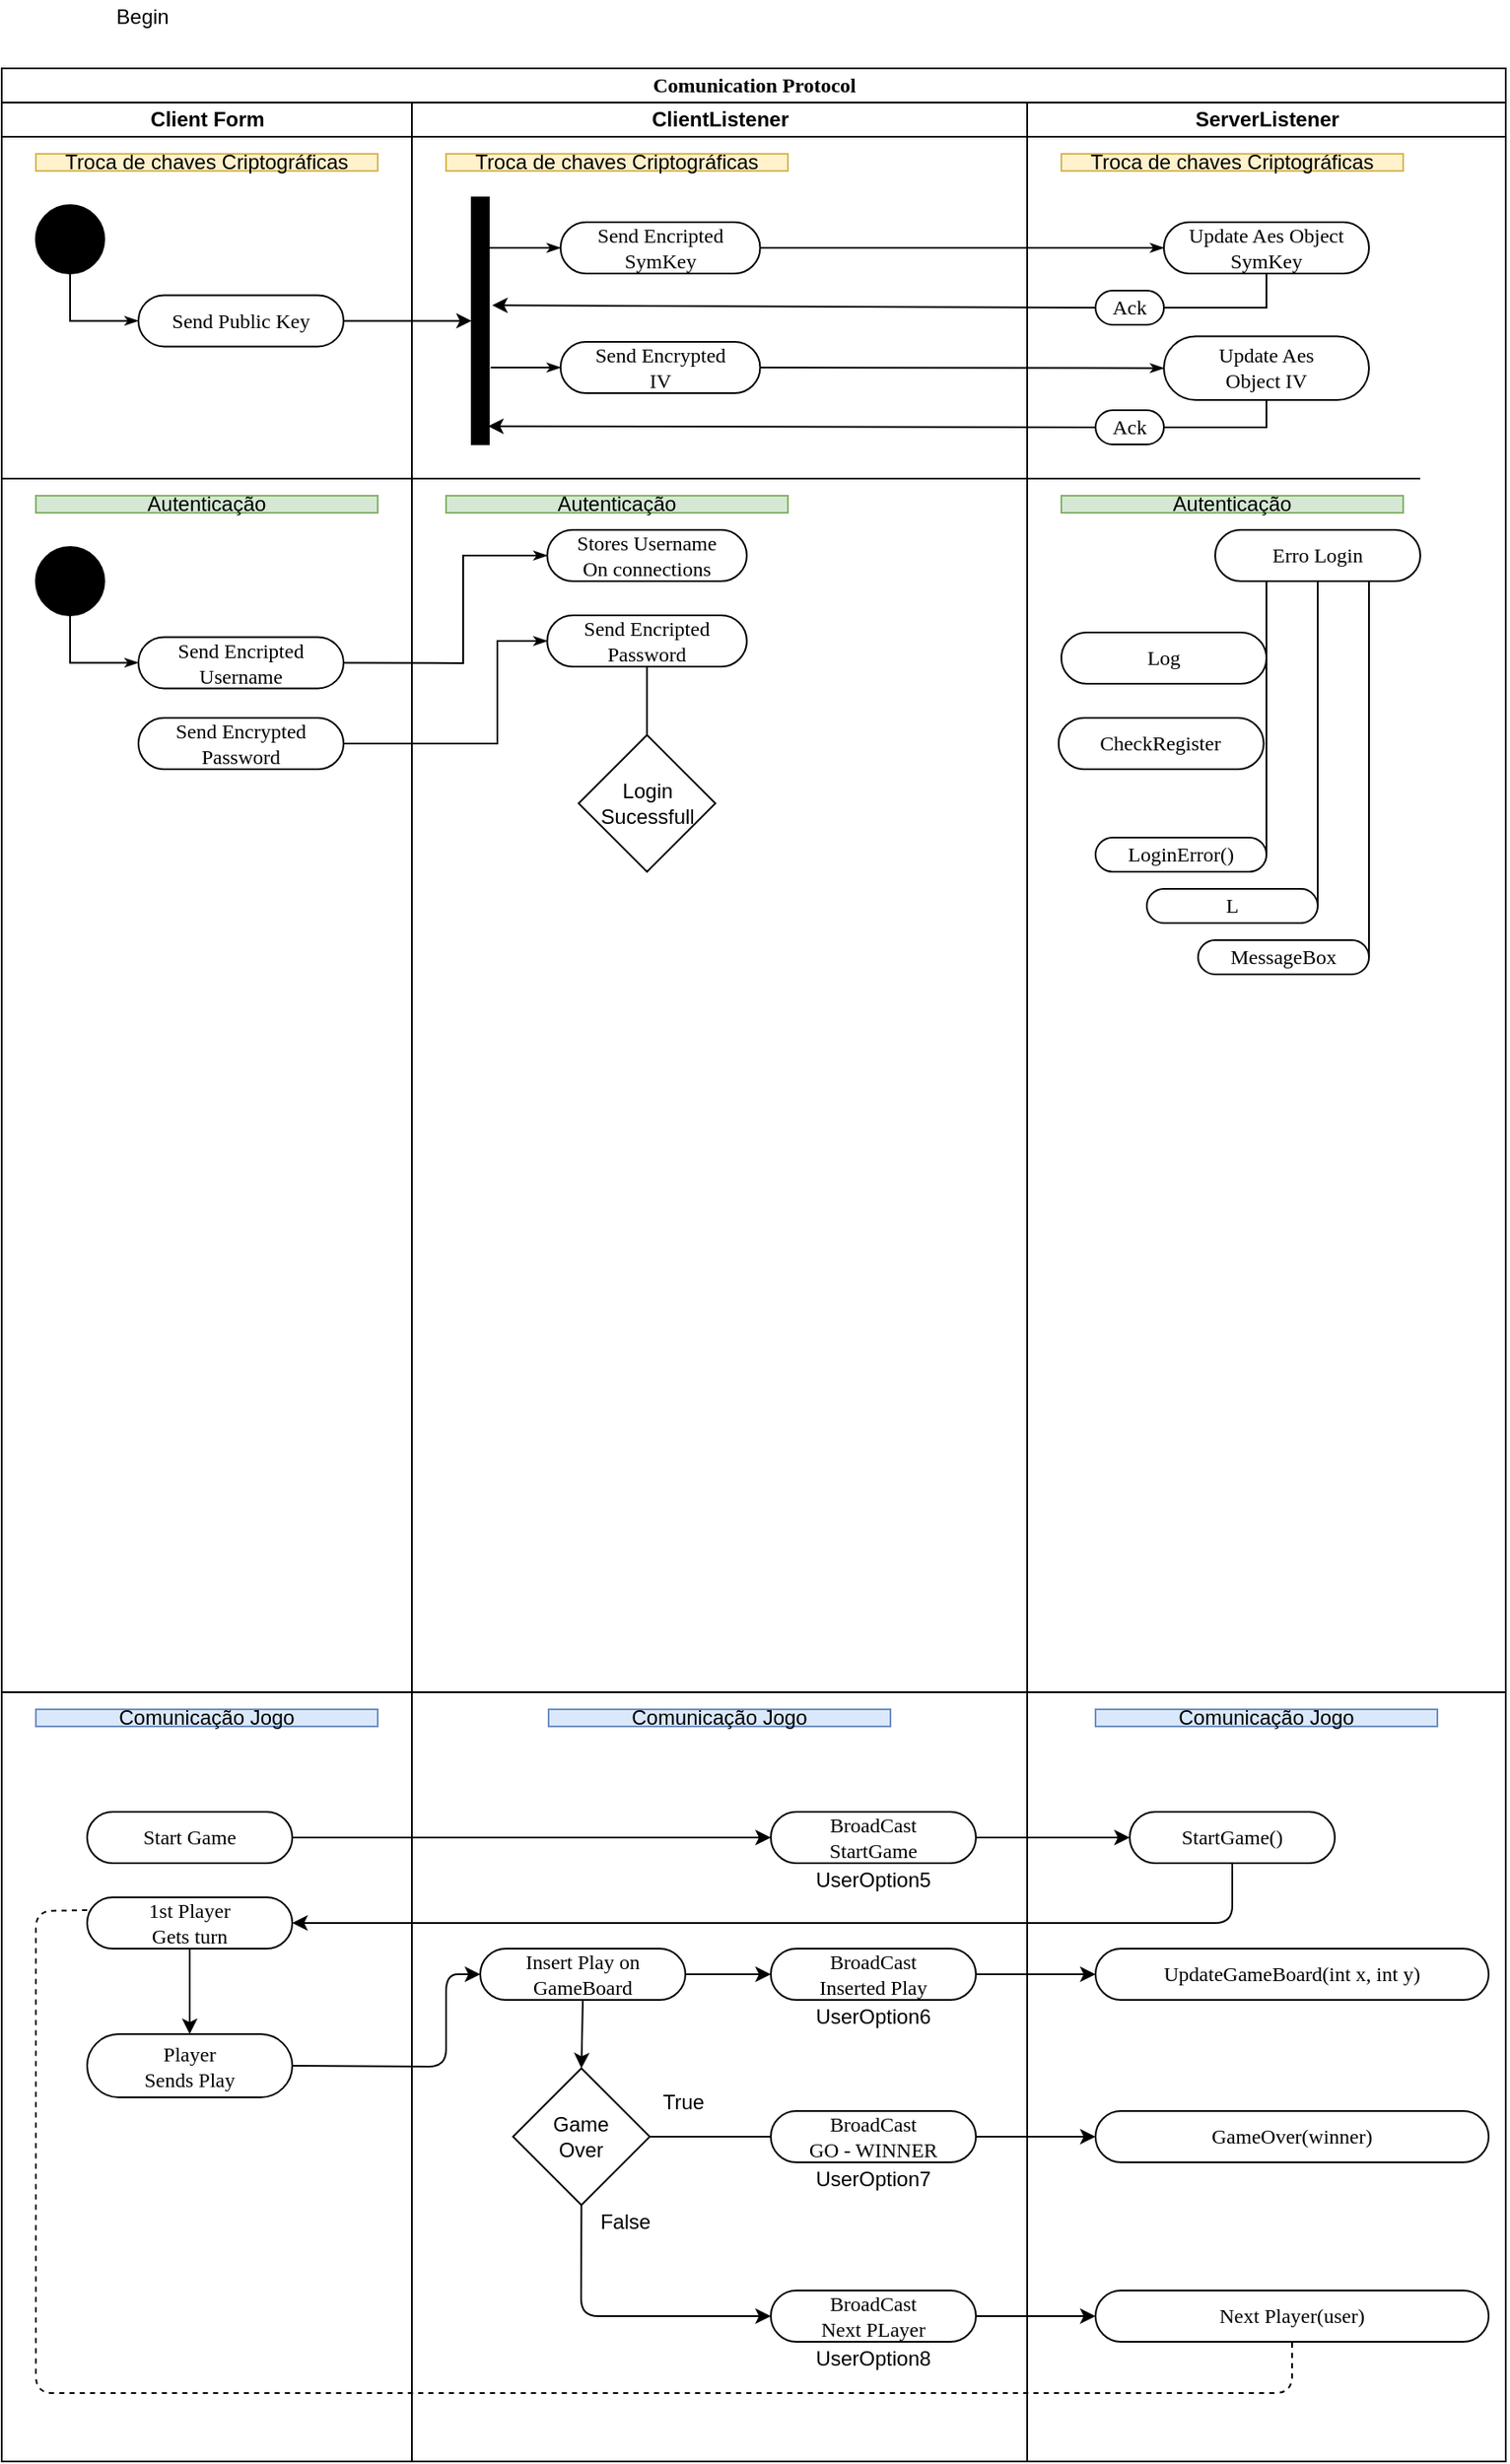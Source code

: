 <mxfile version="12.9.13" type="device"><diagram name="Page-1" id="0783ab3e-0a74-02c8-0abd-f7b4e66b4bec"><mxGraphModel dx="1422" dy="822" grid="1" gridSize="10" guides="1" tooltips="1" connect="1" arrows="1" fold="1" page="1" pageScale="1" pageWidth="850" pageHeight="1100" background="#ffffff" math="0" shadow="0"><root><mxCell id="0"/><mxCell id="1" parent="0"/><mxCell id="bSccAnwzdmxCs68LairB-45" value="Begin" style="text;html=1;strokeColor=none;fillColor=none;align=center;verticalAlign=middle;whiteSpace=wrap;rounded=0;" vertex="1" parent="1"><mxGeometry x="105" width="35" height="20" as="geometry"/></mxCell><mxCell id="1c1d494c118603dd-1" value="Comunication Protocol" style="swimlane;html=1;childLayout=stackLayout;startSize=20;rounded=0;shadow=0;comic=0;labelBackgroundColor=none;strokeWidth=1;fontFamily=Verdana;fontSize=12;align=center;" parent="1" vertex="1"><mxGeometry x="40" y="40" width="880" height="1400" as="geometry"/></mxCell><mxCell id="bSccAnwzdmxCs68LairB-3" value="" style="endArrow=classic;html=1;exitX=1;exitY=0.5;exitDx=0;exitDy=0;entryX=0.5;entryY=0;entryDx=0;entryDy=0;" edge="1" parent="1c1d494c118603dd-1" source="60571a20871a0731-8" target="bSccAnwzdmxCs68LairB-38"><mxGeometry width="50" height="50" relative="1" as="geometry"><mxPoint x="360" y="480" as="sourcePoint"/><mxPoint x="280" y="175" as="targetPoint"/></mxGeometry></mxCell><mxCell id="bSccAnwzdmxCs68LairB-34" style="rounded=0;html=1;labelBackgroundColor=none;startArrow=none;startFill=0;startSize=5;endArrow=classicThin;endFill=1;endSize=5;jettySize=auto;orthogonalLoop=1;strokeWidth=1;fontFamily=Verdana;fontSize=12;exitX=1;exitY=0.5;exitDx=0;exitDy=0;" edge="1" parent="1c1d494c118603dd-1" source="bSccAnwzdmxCs68LairB-2" target="bSccAnwzdmxCs68LairB-11"><mxGeometry relative="1" as="geometry"><mxPoint x="333.75" y="308" as="sourcePoint"/><mxPoint x="311.25" y="338" as="targetPoint"/></mxGeometry></mxCell><mxCell id="bSccAnwzdmxCs68LairB-36" style="edgeStyle=none;rounded=0;html=1;labelBackgroundColor=none;startArrow=none;startFill=0;startSize=5;endArrow=classicThin;endFill=1;endSize=5;jettySize=auto;orthogonalLoop=1;strokeWidth=1;fontFamily=Verdana;fontSize=12;exitX=1;exitY=0.5;exitDx=0;exitDy=0;entryX=0;entryY=0.5;entryDx=0;entryDy=0;" edge="1" parent="1c1d494c118603dd-1" source="bSccAnwzdmxCs68LairB-35" target="bSccAnwzdmxCs68LairB-37"><mxGeometry relative="1" as="geometry"><mxPoint x="456.125" y="260" as="sourcePoint"/><mxPoint x="499.995" y="292" as="targetPoint"/></mxGeometry></mxCell><mxCell id="bSccAnwzdmxCs68LairB-50" value="" style="endArrow=classic;html=1;entryX=0.563;entryY=1.2;entryDx=0;entryDy=0;exitX=0;exitY=0.5;exitDx=0;exitDy=0;entryPerimeter=0;" edge="1" parent="1c1d494c118603dd-1" source="bSccAnwzdmxCs68LairB-48" target="bSccAnwzdmxCs68LairB-38"><mxGeometry width="50" height="50" relative="1" as="geometry"><mxPoint x="450" y="220" as="sourcePoint"/><mxPoint x="500" y="170" as="targetPoint"/></mxGeometry></mxCell><mxCell id="bSccAnwzdmxCs68LairB-53" value="" style="endArrow=classic;html=1;exitX=0;exitY=0.5;exitDx=0;exitDy=0;entryX=0.073;entryY=0.96;entryDx=0;entryDy=0;entryPerimeter=0;" edge="1" parent="1c1d494c118603dd-1" source="bSccAnwzdmxCs68LairB-49" target="bSccAnwzdmxCs68LairB-38"><mxGeometry width="50" height="50" relative="1" as="geometry"><mxPoint x="530" y="150" as="sourcePoint"/><mxPoint x="310" y="210" as="targetPoint"/></mxGeometry></mxCell><mxCell id="bSccAnwzdmxCs68LairB-158" value="" style="endArrow=classic;html=1;entryX=0;entryY=0.5;entryDx=0;entryDy=0;exitX=1;exitY=0.5;exitDx=0;exitDy=0;" edge="1" parent="1c1d494c118603dd-1" source="bSccAnwzdmxCs68LairB-177" target="bSccAnwzdmxCs68LairB-164"><mxGeometry width="50" height="50" relative="1" as="geometry"><mxPoint x="410" y="1245" as="sourcePoint"/><mxPoint x="443.75" y="1340" as="targetPoint"/></mxGeometry></mxCell><mxCell id="bSccAnwzdmxCs68LairB-155" value="" style="endArrow=classic;html=1;entryX=0;entryY=0.5;entryDx=0;entryDy=0;exitX=1;exitY=0.5;exitDx=0;exitDy=0;" edge="1" parent="1c1d494c118603dd-1" source="bSccAnwzdmxCs68LairB-153" target="bSccAnwzdmxCs68LairB-154"><mxGeometry width="50" height="50" relative="1" as="geometry"><mxPoint x="190" y="1170" as="sourcePoint"/><mxPoint x="240" y="1120" as="targetPoint"/></mxGeometry></mxCell><mxCell id="bSccAnwzdmxCs68LairB-156" value="" style="endArrow=classic;html=1;exitX=1;exitY=0.5;exitDx=0;exitDy=0;entryX=0;entryY=0.5;entryDx=0;entryDy=0;" edge="1" parent="1c1d494c118603dd-1" source="bSccAnwzdmxCs68LairB-154" target="bSccAnwzdmxCs68LairB-159"><mxGeometry width="50" height="50" relative="1" as="geometry"><mxPoint x="460" y="1100" as="sourcePoint"/><mxPoint x="520" y="1035" as="targetPoint"/></mxGeometry></mxCell><mxCell id="bSccAnwzdmxCs68LairB-171" value="" style="endArrow=classic;html=1;exitX=0.5;exitY=1;exitDx=0;exitDy=0;entryX=1;entryY=0.5;entryDx=0;entryDy=0;" edge="1" parent="1c1d494c118603dd-1" source="bSccAnwzdmxCs68LairB-159" target="bSccAnwzdmxCs68LairB-161"><mxGeometry width="50" height="50" relative="1" as="geometry"><mxPoint x="450" y="1150" as="sourcePoint"/><mxPoint x="170" y="1070" as="targetPoint"/><Array as="points"><mxPoint x="720" y="1085"/><mxPoint x="600" y="1085"/></Array></mxGeometry></mxCell><mxCell id="bSccAnwzdmxCs68LairB-174" value="" style="endArrow=classic;html=1;exitX=1;exitY=0.5;exitDx=0;exitDy=0;entryX=0;entryY=0.5;entryDx=0;entryDy=0;" edge="1" parent="1c1d494c118603dd-1" source="bSccAnwzdmxCs68LairB-179" target="bSccAnwzdmxCs68LairB-180"><mxGeometry width="50" height="50" relative="1" as="geometry"><mxPoint x="710" y="1510" as="sourcePoint"/><mxPoint x="780" y="1440" as="targetPoint"/></mxGeometry></mxCell><mxCell id="bSccAnwzdmxCs68LairB-183" value="" style="endArrow=classic;html=1;exitX=1;exitY=0.5;exitDx=0;exitDy=0;entryX=0;entryY=0.5;entryDx=0;entryDy=0;" edge="1" parent="1c1d494c118603dd-1" source="bSccAnwzdmxCs68LairB-173" target="bSccAnwzdmxCs68LairB-162"><mxGeometry width="50" height="50" relative="1" as="geometry"><mxPoint x="450" y="1050" as="sourcePoint"/><mxPoint x="500" y="1000" as="targetPoint"/><Array as="points"><mxPoint x="260" y="1169"/><mxPoint x="260" y="1115"/></Array></mxGeometry></mxCell><mxCell id="bSccAnwzdmxCs68LairB-186" value="" style="endArrow=classic;html=1;exitX=1;exitY=0.5;exitDx=0;exitDy=0;entryX=0;entryY=0.5;entryDx=0;entryDy=0;" edge="1" parent="1c1d494c118603dd-1" source="bSccAnwzdmxCs68LairB-185" target="bSccAnwzdmxCs68LairB-187"><mxGeometry width="50" height="50" relative="1" as="geometry"><mxPoint x="450" y="1050" as="sourcePoint"/><mxPoint x="680" y="1115" as="targetPoint"/></mxGeometry></mxCell><mxCell id="bSccAnwzdmxCs68LairB-198" value="" style="endArrow=none;dashed=1;html=1;entryX=0.5;entryY=1;entryDx=0;entryDy=0;exitX=0;exitY=0.25;exitDx=0;exitDy=0;" edge="1" parent="1c1d494c118603dd-1" source="bSccAnwzdmxCs68LairB-161" target="bSccAnwzdmxCs68LairB-180"><mxGeometry width="50" height="50" relative="1" as="geometry"><mxPoint x="110" y="1210" as="sourcePoint"/><mxPoint x="500" y="1160" as="targetPoint"/><Array as="points"><mxPoint x="20" y="1078"/><mxPoint x="20" y="1360"/><mxPoint x="755" y="1360"/></Array></mxGeometry></mxCell><mxCell id="1c1d494c118603dd-2" value="Client Form" style="swimlane;html=1;startSize=20;" parent="1c1d494c118603dd-1" vertex="1"><mxGeometry y="20" width="240" height="1380" as="geometry"/></mxCell><mxCell id="bSccAnwzdmxCs68LairB-54" value="" style="endArrow=none;html=1;" edge="1" parent="1c1d494c118603dd-2"><mxGeometry width="50" height="50" relative="1" as="geometry"><mxPoint y="220" as="sourcePoint"/><mxPoint x="830" y="220" as="targetPoint"/></mxGeometry></mxCell><mxCell id="1c1d494c118603dd-27" style="edgeStyle=orthogonalEdgeStyle;rounded=0;html=1;labelBackgroundColor=none;startArrow=none;startFill=0;startSize=5;endArrow=classicThin;endFill=1;endSize=5;jettySize=auto;orthogonalLoop=1;strokeWidth=1;fontFamily=Verdana;fontSize=12;entryX=0;entryY=0.5;entryDx=0;entryDy=0;exitX=0.5;exitY=1;exitDx=0;exitDy=0;" parent="1c1d494c118603dd-2" source="60571a20871a0731-4" target="60571a20871a0731-8" edge="1"><mxGeometry relative="1" as="geometry"/></mxCell><mxCell id="60571a20871a0731-4" value="" style="ellipse;whiteSpace=wrap;html=1;rounded=0;shadow=0;comic=0;labelBackgroundColor=none;strokeWidth=1;fillColor=#000000;fontFamily=Verdana;fontSize=12;align=center;" parent="1c1d494c118603dd-2" vertex="1"><mxGeometry x="20" y="60" width="40" height="40" as="geometry"/></mxCell><mxCell id="bSccAnwzdmxCs68LairB-82" style="edgeStyle=orthogonalEdgeStyle;rounded=0;html=1;labelBackgroundColor=none;startArrow=none;startFill=0;startSize=5;endArrow=classicThin;endFill=1;endSize=5;jettySize=auto;orthogonalLoop=1;strokeWidth=1;fontFamily=Verdana;fontSize=12;entryX=0;entryY=0.5;entryDx=0;entryDy=0;exitX=0.5;exitY=1;exitDx=0;exitDy=0;" edge="1" parent="1c1d494c118603dd-2" source="bSccAnwzdmxCs68LairB-83" target="bSccAnwzdmxCs68LairB-84"><mxGeometry relative="1" as="geometry"/></mxCell><mxCell id="bSccAnwzdmxCs68LairB-83" value="" style="ellipse;whiteSpace=wrap;html=1;rounded=0;shadow=0;comic=0;labelBackgroundColor=none;strokeWidth=1;fillColor=#000000;fontFamily=Verdana;fontSize=12;align=center;" vertex="1" parent="1c1d494c118603dd-2"><mxGeometry x="20" y="260" width="40" height="40" as="geometry"/></mxCell><mxCell id="bSccAnwzdmxCs68LairB-153" value="Start Game" style="rounded=1;whiteSpace=wrap;html=1;shadow=0;comic=0;labelBackgroundColor=none;strokeWidth=1;fontFamily=Verdana;fontSize=12;align=center;arcSize=50;" vertex="1" parent="1c1d494c118603dd-2"><mxGeometry x="50" y="1000" width="120" height="30" as="geometry"/></mxCell><mxCell id="bSccAnwzdmxCs68LairB-161" value="1st Player&lt;br&gt;Gets turn" style="rounded=1;whiteSpace=wrap;html=1;shadow=0;comic=0;labelBackgroundColor=none;strokeWidth=1;fontFamily=Verdana;fontSize=12;align=center;arcSize=50;" vertex="1" parent="1c1d494c118603dd-2"><mxGeometry x="50" y="1050" width="120" height="30" as="geometry"/></mxCell><mxCell id="bSccAnwzdmxCs68LairB-173" value="Player&lt;br&gt;Sends Play" style="rounded=1;whiteSpace=wrap;html=1;shadow=0;comic=0;labelBackgroundColor=none;strokeWidth=1;fontFamily=Verdana;fontSize=12;align=center;arcSize=50;" vertex="1" parent="1c1d494c118603dd-2"><mxGeometry x="50" y="1130" width="120" height="37" as="geometry"/></mxCell><mxCell id="bSccAnwzdmxCs68LairB-172" value="" style="endArrow=classic;html=1;exitX=0.5;exitY=1;exitDx=0;exitDy=0;entryX=0.5;entryY=0;entryDx=0;entryDy=0;" edge="1" parent="1c1d494c118603dd-2" source="bSccAnwzdmxCs68LairB-161" target="bSccAnwzdmxCs68LairB-173"><mxGeometry width="50" height="50" relative="1" as="geometry"><mxPoint x="450" y="1130" as="sourcePoint"/><mxPoint x="500" y="1080" as="targetPoint"/></mxGeometry></mxCell><mxCell id="bSccAnwzdmxCs68LairB-190" value="Comunicação Jogo" style="text;html=1;strokeColor=#6c8ebf;fillColor=#dae8fc;align=center;verticalAlign=middle;whiteSpace=wrap;rounded=0;" vertex="1" parent="1c1d494c118603dd-2"><mxGeometry x="20" y="940" width="200" height="10" as="geometry"/></mxCell><mxCell id="bSccAnwzdmxCs68LairB-84" value="Send Encripted&lt;br&gt;Username" style="rounded=1;whiteSpace=wrap;html=1;shadow=0;comic=0;labelBackgroundColor=none;strokeWidth=1;fontFamily=Verdana;fontSize=12;align=center;arcSize=50;" vertex="1" parent="1c1d494c118603dd-2"><mxGeometry x="80" y="312.69" width="120" height="30" as="geometry"/></mxCell><mxCell id="bSccAnwzdmxCs68LairB-56" value="Troca de chaves Criptográficas" style="text;html=1;strokeColor=#d6b656;fillColor=#fff2cc;align=center;verticalAlign=middle;whiteSpace=wrap;rounded=0;" vertex="1" parent="1c1d494c118603dd-2"><mxGeometry x="20" y="30" width="200" height="10" as="geometry"/></mxCell><mxCell id="60571a20871a0731-8" value="Send Public Key" style="rounded=1;whiteSpace=wrap;html=1;shadow=0;comic=0;labelBackgroundColor=none;strokeWidth=1;fontFamily=Verdana;fontSize=12;align=center;arcSize=50;" parent="1c1d494c118603dd-2" vertex="1"><mxGeometry x="80" y="112.69" width="120" height="30" as="geometry"/></mxCell><mxCell id="bSccAnwzdmxCs68LairB-59" value="Autenticação" style="text;html=1;strokeColor=#82b366;fillColor=#d5e8d4;align=center;verticalAlign=middle;whiteSpace=wrap;rounded=0;" vertex="1" parent="1c1d494c118603dd-2"><mxGeometry x="20" y="230" width="200" height="10" as="geometry"/></mxCell><mxCell id="bSccAnwzdmxCs68LairB-96" value="Send Encrypted&lt;br&gt;Password" style="rounded=1;whiteSpace=wrap;html=1;shadow=0;comic=0;labelBackgroundColor=none;strokeWidth=1;fontFamily=Verdana;fontSize=12;align=center;arcSize=50;" vertex="1" parent="1c1d494c118603dd-2"><mxGeometry x="80" y="360" width="120" height="30" as="geometry"/></mxCell><mxCell id="bSccAnwzdmxCs68LairB-86" style="edgeStyle=none;rounded=0;html=1;labelBackgroundColor=none;startArrow=none;startFill=0;startSize=5;endArrow=classicThin;endFill=1;endSize=5;jettySize=auto;orthogonalLoop=1;strokeWidth=1;fontFamily=Verdana;fontSize=12;entryX=0;entryY=0.5;entryDx=0;entryDy=0;exitX=1;exitY=0.5;exitDx=0;exitDy=0;" edge="1" parent="1c1d494c118603dd-1" target="bSccAnwzdmxCs68LairB-87" source="bSccAnwzdmxCs68LairB-84"><mxGeometry relative="1" as="geometry"><mxPoint x="277.19" y="305.0" as="sourcePoint"/><mxPoint x="2.19" y="411.112" as="targetPoint"/><Array as="points"><mxPoint x="270" y="348"/><mxPoint x="270" y="285"/></Array></mxGeometry></mxCell><mxCell id="bSccAnwzdmxCs68LairB-88" style="edgeStyle=none;rounded=0;html=1;labelBackgroundColor=none;startArrow=none;startFill=0;startSize=5;endArrow=classicThin;endFill=1;endSize=5;jettySize=auto;orthogonalLoop=1;strokeWidth=1;fontFamily=Verdana;fontSize=12;entryX=0;entryY=0.5;entryDx=0;entryDy=0;exitX=1;exitY=0.5;exitDx=0;exitDy=0;" edge="1" parent="1c1d494c118603dd-1" target="bSccAnwzdmxCs68LairB-89" source="bSccAnwzdmxCs68LairB-96"><mxGeometry relative="1" as="geometry"><mxPoint x="270" y="440" as="sourcePoint"/><mxPoint x="45.44" y="295" as="targetPoint"/><Array as="points"><mxPoint x="290" y="395"/><mxPoint x="290" y="335"/></Array></mxGeometry></mxCell><mxCell id="1c1d494c118603dd-4" value="ClientListener" style="swimlane;html=1;startSize=20;" parent="1c1d494c118603dd-1" vertex="1"><mxGeometry x="240" y="20" width="360" height="1380" as="geometry"/></mxCell><mxCell id="bSccAnwzdmxCs68LairB-38" value="" style="whiteSpace=wrap;html=1;rounded=0;shadow=0;comic=0;labelBackgroundColor=none;strokeWidth=1;fillColor=#000000;fontFamily=Verdana;fontSize=12;align=center;rotation=-90;" vertex="1" parent="1c1d494c118603dd-4"><mxGeometry x="-32.19" y="122.69" width="144.38" height="10" as="geometry"/></mxCell><mxCell id="bSccAnwzdmxCs68LairB-43" style="edgeStyle=none;rounded=0;html=1;labelBackgroundColor=none;startArrow=none;startFill=0;startSize=5;endArrow=classicThin;endFill=1;endSize=5;jettySize=auto;orthogonalLoop=1;strokeWidth=1;fontFamily=Verdana;fontSize=12;entryX=0;entryY=0.5;entryDx=0;entryDy=0;" edge="1" parent="1c1d494c118603dd-4" target="bSccAnwzdmxCs68LairB-2"><mxGeometry relative="1" as="geometry"><mxPoint x="45" y="85" as="sourcePoint"/><mxPoint x="50" y="251.112" as="targetPoint"/></mxGeometry></mxCell><mxCell id="bSccAnwzdmxCs68LairB-57" value="Troca de chaves Criptográficas" style="text;html=1;strokeColor=#d6b656;fillColor=#fff2cc;align=center;verticalAlign=middle;whiteSpace=wrap;rounded=0;" vertex="1" parent="1c1d494c118603dd-4"><mxGeometry x="20" y="30" width="200" height="10" as="geometry"/></mxCell><mxCell id="bSccAnwzdmxCs68LairB-196" value="Login&lt;br&gt;Sucessfull" style="rhombus;whiteSpace=wrap;html=1;" vertex="1" parent="1c1d494c118603dd-4"><mxGeometry x="97.57" y="370" width="80" height="80" as="geometry"/></mxCell><mxCell id="bSccAnwzdmxCs68LairB-2" value="Send Encripted SymKey" style="rounded=1;whiteSpace=wrap;html=1;shadow=0;comic=0;labelBackgroundColor=none;strokeWidth=1;fontFamily=Verdana;fontSize=12;align=center;arcSize=50;" vertex="1" parent="1c1d494c118603dd-4"><mxGeometry x="87" y="70" width="116.75" height="30" as="geometry"/></mxCell><mxCell id="bSccAnwzdmxCs68LairB-44" style="edgeStyle=none;rounded=0;html=1;labelBackgroundColor=none;startArrow=none;startFill=0;startSize=5;endArrow=classicThin;endFill=1;endSize=5;jettySize=auto;orthogonalLoop=1;strokeWidth=1;fontFamily=Verdana;fontSize=12;entryX=0;entryY=0.5;entryDx=0;entryDy=0;" edge="1" parent="1c1d494c118603dd-4" target="bSccAnwzdmxCs68LairB-35"><mxGeometry relative="1" as="geometry"><mxPoint x="46" y="155" as="sourcePoint"/><mxPoint x="93.25" y="135" as="targetPoint"/></mxGeometry></mxCell><mxCell id="bSccAnwzdmxCs68LairB-35" value="Send Encrypted&lt;br&gt;IV" style="rounded=1;whiteSpace=wrap;html=1;shadow=0;comic=0;labelBackgroundColor=none;strokeWidth=1;fontFamily=Verdana;fontSize=12;align=center;arcSize=50;" vertex="1" parent="1c1d494c118603dd-4"><mxGeometry x="87" y="140" width="116.75" height="30" as="geometry"/></mxCell><mxCell id="bSccAnwzdmxCs68LairB-60" value="Autenticação" style="text;html=1;strokeColor=#82b366;fillColor=#d5e8d4;align=center;verticalAlign=middle;whiteSpace=wrap;rounded=0;" vertex="1" parent="1c1d494c118603dd-4"><mxGeometry x="20" y="230" width="200" height="10" as="geometry"/></mxCell><mxCell id="bSccAnwzdmxCs68LairB-87" value="Stores Username&lt;br&gt;On connections" style="rounded=1;whiteSpace=wrap;html=1;shadow=0;comic=0;labelBackgroundColor=none;strokeWidth=1;fontFamily=Verdana;fontSize=12;align=center;arcSize=50;" vertex="1" parent="1c1d494c118603dd-4"><mxGeometry x="79.19" y="250" width="116.75" height="30" as="geometry"/></mxCell><mxCell id="bSccAnwzdmxCs68LairB-89" value="Send Encripted&lt;br&gt;Password" style="rounded=1;whiteSpace=wrap;html=1;shadow=0;comic=0;labelBackgroundColor=none;strokeWidth=1;fontFamily=Verdana;fontSize=12;align=center;arcSize=50;" vertex="1" parent="1c1d494c118603dd-4"><mxGeometry x="79.19" y="300" width="116.75" height="30" as="geometry"/></mxCell><mxCell id="bSccAnwzdmxCs68LairB-197" value="" style="endArrow=none;html=1;entryX=0.5;entryY=1;entryDx=0;entryDy=0;exitX=0.5;exitY=0;exitDx=0;exitDy=0;" edge="1" parent="1c1d494c118603dd-4" source="bSccAnwzdmxCs68LairB-196" target="bSccAnwzdmxCs68LairB-89"><mxGeometry width="50" height="50" relative="1" as="geometry"><mxPoint x="210" y="470" as="sourcePoint"/><mxPoint x="260" y="420" as="targetPoint"/></mxGeometry></mxCell><mxCell id="bSccAnwzdmxCs68LairB-62" value="" style="endArrow=none;html=1;" edge="1" parent="1c1d494c118603dd-4"><mxGeometry width="50" height="50" relative="1" as="geometry"><mxPoint x="-240.0" y="930.0" as="sourcePoint"/><mxPoint x="640" y="930" as="targetPoint"/></mxGeometry></mxCell><mxCell id="bSccAnwzdmxCs68LairB-157" value="" style="endArrow=classic;html=1;exitX=0.5;exitY=1;exitDx=0;exitDy=0;entryX=0.5;entryY=0;entryDx=0;entryDy=0;" edge="1" parent="1c1d494c118603dd-4" source="bSccAnwzdmxCs68LairB-162" target="bSccAnwzdmxCs68LairB-167"><mxGeometry width="50" height="50" relative="1" as="geometry"><mxPoint x="280" y="1380" as="sourcePoint"/><mxPoint x="90" y="1160" as="targetPoint"/></mxGeometry></mxCell><mxCell id="bSccAnwzdmxCs68LairB-167" value="Game&lt;br&gt;Over" style="rhombus;whiteSpace=wrap;html=1;" vertex="1" parent="1c1d494c118603dd-4"><mxGeometry x="59.19" y="1150" width="80" height="80" as="geometry"/></mxCell><mxCell id="bSccAnwzdmxCs68LairB-162" value="Insert Play on GameBoard" style="rounded=1;whiteSpace=wrap;html=1;shadow=0;comic=0;labelBackgroundColor=none;strokeWidth=1;fontFamily=Verdana;fontSize=12;align=center;arcSize=50;" vertex="1" parent="1c1d494c118603dd-4"><mxGeometry x="40" y="1080" width="120" height="30" as="geometry"/></mxCell><mxCell id="bSccAnwzdmxCs68LairB-166" value="False" style="text;html=1;strokeColor=none;fillColor=none;align=center;verticalAlign=middle;whiteSpace=wrap;rounded=0;" vertex="1" parent="1c1d494c118603dd-4"><mxGeometry x="105.37" y="1230" width="40" height="20" as="geometry"/></mxCell><mxCell id="bSccAnwzdmxCs68LairB-165" value="True" style="text;html=1;strokeColor=none;fillColor=none;align=center;verticalAlign=middle;whiteSpace=wrap;rounded=0;" vertex="1" parent="1c1d494c118603dd-4"><mxGeometry x="139.19" y="1160" width="40" height="20" as="geometry"/></mxCell><mxCell id="bSccAnwzdmxCs68LairB-191" value="Comunicação Jogo" style="text;html=1;strokeColor=#6c8ebf;fillColor=#dae8fc;align=center;verticalAlign=middle;whiteSpace=wrap;rounded=0;" vertex="1" parent="1c1d494c118603dd-4"><mxGeometry x="80" y="940" width="200" height="10" as="geometry"/></mxCell><mxCell id="bSccAnwzdmxCs68LairB-178" value="" style="endArrow=none;html=1;exitX=1;exitY=0.5;exitDx=0;exitDy=0;entryX=0;entryY=0.5;entryDx=0;entryDy=0;" edge="1" parent="1c1d494c118603dd-4" source="bSccAnwzdmxCs68LairB-167" target="bSccAnwzdmxCs68LairB-177"><mxGeometry width="50" height="50" relative="1" as="geometry"><mxPoint x="210" y="1230" as="sourcePoint"/><mxPoint x="260" y="1180" as="targetPoint"/></mxGeometry></mxCell><mxCell id="bSccAnwzdmxCs68LairB-168" value="" style="endArrow=classic;html=1;exitX=0.5;exitY=1;exitDx=0;exitDy=0;entryX=0;entryY=0.5;entryDx=0;entryDy=0;" edge="1" parent="1c1d494c118603dd-4" source="bSccAnwzdmxCs68LairB-167" target="bSccAnwzdmxCs68LairB-179"><mxGeometry width="50" height="50" relative="1" as="geometry"><mxPoint x="210" y="1170" as="sourcePoint"/><mxPoint x="99" y="1260" as="targetPoint"/><Array as="points"><mxPoint x="99" y="1295"/></Array></mxGeometry></mxCell><mxCell id="bSccAnwzdmxCs68LairB-184" value="" style="endArrow=classic;html=1;exitX=1;exitY=0.5;exitDx=0;exitDy=0;entryX=0;entryY=0.5;entryDx=0;entryDy=0;" edge="1" parent="1c1d494c118603dd-4" source="bSccAnwzdmxCs68LairB-162" target="bSccAnwzdmxCs68LairB-185"><mxGeometry width="50" height="50" relative="1" as="geometry"><mxPoint x="210" y="1030" as="sourcePoint"/><mxPoint x="430" y="1095" as="targetPoint"/></mxGeometry></mxCell><mxCell id="bSccAnwzdmxCs68LairB-230" value="UserOption7" style="text;html=1;strokeColor=none;fillColor=none;align=center;verticalAlign=middle;whiteSpace=wrap;rounded=0;" vertex="1" parent="1c1d494c118603dd-4"><mxGeometry x="230" y="1205" width="80" height="20" as="geometry"/></mxCell><mxCell id="bSccAnwzdmxCs68LairB-177" value="BroadCast&lt;br&gt;GO - WINNER" style="rounded=1;whiteSpace=wrap;html=1;shadow=0;comic=0;labelBackgroundColor=none;strokeWidth=1;fontFamily=Verdana;fontSize=12;align=center;arcSize=50;" vertex="1" parent="1c1d494c118603dd-4"><mxGeometry x="210" y="1175" width="120" height="30" as="geometry"/></mxCell><mxCell id="bSccAnwzdmxCs68LairB-179" value="BroadCast&lt;br&gt;Next PLayer" style="rounded=1;whiteSpace=wrap;html=1;shadow=0;comic=0;labelBackgroundColor=none;strokeWidth=1;fontFamily=Verdana;fontSize=12;align=center;arcSize=50;" vertex="1" parent="1c1d494c118603dd-4"><mxGeometry x="210" y="1280" width="120" height="30" as="geometry"/></mxCell><mxCell id="bSccAnwzdmxCs68LairB-185" value="BroadCast&lt;br&gt;Inserted Play" style="rounded=1;whiteSpace=wrap;html=1;shadow=0;comic=0;labelBackgroundColor=none;strokeWidth=1;fontFamily=Verdana;fontSize=12;align=center;arcSize=50;" vertex="1" parent="1c1d494c118603dd-4"><mxGeometry x="210" y="1080" width="120" height="30" as="geometry"/></mxCell><mxCell id="bSccAnwzdmxCs68LairB-201" value="UserOption6" style="text;html=1;strokeColor=none;fillColor=none;align=center;verticalAlign=middle;whiteSpace=wrap;rounded=0;" vertex="1" parent="1c1d494c118603dd-4"><mxGeometry x="230" y="1110" width="80" height="20" as="geometry"/></mxCell><mxCell id="bSccAnwzdmxCs68LairB-229" value="UserOption8" style="text;html=1;strokeColor=none;fillColor=none;align=center;verticalAlign=middle;whiteSpace=wrap;rounded=0;" vertex="1" parent="1c1d494c118603dd-4"><mxGeometry x="230" y="1310" width="80" height="20" as="geometry"/></mxCell><mxCell id="bSccAnwzdmxCs68LairB-154" value="BroadCast&lt;br&gt;StartGame" style="rounded=1;whiteSpace=wrap;html=1;shadow=0;comic=0;labelBackgroundColor=none;strokeWidth=1;fontFamily=Verdana;fontSize=12;align=center;arcSize=50;" vertex="1" parent="1c1d494c118603dd-4"><mxGeometry x="210" y="1000" width="120" height="30" as="geometry"/></mxCell><mxCell id="bSccAnwzdmxCs68LairB-231" value="UserOption5" style="text;html=1;strokeColor=none;fillColor=none;align=center;verticalAlign=middle;whiteSpace=wrap;rounded=0;" vertex="1" parent="1c1d494c118603dd-4"><mxGeometry x="230" y="1030" width="80" height="20" as="geometry"/></mxCell><mxCell id="bSccAnwzdmxCs68LairB-8" value="ServerListener" style="swimlane;html=1;startSize=20;" vertex="1" parent="1c1d494c118603dd-1"><mxGeometry x="600" y="20" width="280" height="1380" as="geometry"/></mxCell><mxCell id="bSccAnwzdmxCs68LairB-48" value="Ack" style="rounded=1;whiteSpace=wrap;html=1;shadow=0;comic=0;labelBackgroundColor=none;strokeWidth=1;fontFamily=Verdana;fontSize=12;align=center;arcSize=50;" vertex="1" parent="bSccAnwzdmxCs68LairB-8"><mxGeometry x="40" y="110" width="40" height="20" as="geometry"/></mxCell><mxCell id="bSccAnwzdmxCs68LairB-49" value="Ack" style="rounded=1;whiteSpace=wrap;html=1;shadow=0;comic=0;labelBackgroundColor=none;strokeWidth=1;fontFamily=Verdana;fontSize=12;align=center;arcSize=50;" vertex="1" parent="bSccAnwzdmxCs68LairB-8"><mxGeometry x="40" y="180" width="40" height="20" as="geometry"/></mxCell><mxCell id="bSccAnwzdmxCs68LairB-52" value="" style="endArrow=none;html=1;entryX=0.5;entryY=1;entryDx=0;entryDy=0;exitX=1;exitY=0.5;exitDx=0;exitDy=0;rounded=0;" edge="1" parent="bSccAnwzdmxCs68LairB-8" source="bSccAnwzdmxCs68LairB-49" target="bSccAnwzdmxCs68LairB-37"><mxGeometry width="50" height="50" relative="1" as="geometry"><mxPoint x="90" y="220" as="sourcePoint"/><mxPoint x="150" y="200" as="targetPoint"/><Array as="points"><mxPoint x="140" y="190"/></Array></mxGeometry></mxCell><mxCell id="bSccAnwzdmxCs68LairB-98" value="Log" style="rounded=1;whiteSpace=wrap;html=1;shadow=0;comic=0;labelBackgroundColor=none;strokeWidth=1;fontFamily=Verdana;fontSize=12;align=center;arcSize=50;" vertex="1" parent="bSccAnwzdmxCs68LairB-8"><mxGeometry x="20" y="310" width="120" height="30" as="geometry"/></mxCell><mxCell id="bSccAnwzdmxCs68LairB-195" value="CheckRegister" style="rounded=1;whiteSpace=wrap;html=1;shadow=0;comic=0;labelBackgroundColor=none;strokeWidth=1;fontFamily=Verdana;fontSize=12;align=center;arcSize=50;" vertex="1" parent="bSccAnwzdmxCs68LairB-8"><mxGeometry x="18.38" y="360" width="120" height="30" as="geometry"/></mxCell><mxCell id="bSccAnwzdmxCs68LairB-100" value="L" style="rounded=1;whiteSpace=wrap;html=1;shadow=0;comic=0;labelBackgroundColor=none;strokeWidth=1;fontFamily=Verdana;fontSize=12;align=center;arcSize=50;" vertex="1" parent="bSccAnwzdmxCs68LairB-8"><mxGeometry x="70" y="460" width="100" height="20" as="geometry"/></mxCell><mxCell id="bSccAnwzdmxCs68LairB-149" value="LoginError()" style="rounded=1;whiteSpace=wrap;html=1;shadow=0;comic=0;labelBackgroundColor=none;strokeWidth=1;fontFamily=Verdana;fontSize=12;align=center;arcSize=50;" vertex="1" parent="bSccAnwzdmxCs68LairB-8"><mxGeometry x="40" y="430" width="100" height="20" as="geometry"/></mxCell><mxCell id="bSccAnwzdmxCs68LairB-90" value="MessageBox" style="rounded=1;whiteSpace=wrap;html=1;shadow=0;comic=0;labelBackgroundColor=none;strokeWidth=1;fontFamily=Verdana;fontSize=12;align=center;arcSize=50;" vertex="1" parent="bSccAnwzdmxCs68LairB-8"><mxGeometry x="100" y="490" width="100" height="20" as="geometry"/></mxCell><mxCell id="bSccAnwzdmxCs68LairB-11" value="Update Aes Object SymKey" style="rounded=1;whiteSpace=wrap;html=1;shadow=0;comic=0;labelBackgroundColor=none;strokeWidth=1;fontFamily=Verdana;fontSize=12;align=center;arcSize=50;" vertex="1" parent="bSccAnwzdmxCs68LairB-8"><mxGeometry x="80" y="70" width="120" height="30" as="geometry"/></mxCell><mxCell id="bSccAnwzdmxCs68LairB-37" value="Update Aes&lt;br&gt;Object IV" style="rounded=1;whiteSpace=wrap;html=1;shadow=0;comic=0;labelBackgroundColor=none;strokeWidth=1;fontFamily=Verdana;fontSize=12;align=center;arcSize=50;" vertex="1" parent="bSccAnwzdmxCs68LairB-8"><mxGeometry x="80" y="136.75" width="120" height="37.25" as="geometry"/></mxCell><mxCell id="bSccAnwzdmxCs68LairB-51" value="" style="endArrow=none;html=1;entryX=0.5;entryY=1;entryDx=0;entryDy=0;exitX=1;exitY=0.5;exitDx=0;exitDy=0;rounded=0;" edge="1" parent="bSccAnwzdmxCs68LairB-8" source="bSccAnwzdmxCs68LairB-48" target="bSccAnwzdmxCs68LairB-11"><mxGeometry width="50" height="50" relative="1" as="geometry"><mxPoint x="-30" y="200" as="sourcePoint"/><mxPoint x="20" y="150" as="targetPoint"/><Array as="points"><mxPoint x="140" y="120"/></Array></mxGeometry></mxCell><mxCell id="bSccAnwzdmxCs68LairB-58" value="Troca de chaves Criptográficas" style="text;html=1;strokeColor=#d6b656;fillColor=#fff2cc;align=center;verticalAlign=middle;whiteSpace=wrap;rounded=0;" vertex="1" parent="bSccAnwzdmxCs68LairB-8"><mxGeometry x="20" y="30" width="200" height="10" as="geometry"/></mxCell><mxCell id="bSccAnwzdmxCs68LairB-61" value="Autenticação" style="text;html=1;strokeColor=#82b366;fillColor=#d5e8d4;align=center;verticalAlign=middle;whiteSpace=wrap;rounded=0;" vertex="1" parent="bSccAnwzdmxCs68LairB-8"><mxGeometry x="20" y="230" width="200" height="10" as="geometry"/></mxCell><mxCell id="bSccAnwzdmxCs68LairB-95" value="" style="endArrow=none;html=1;entryX=0.75;entryY=1;entryDx=0;entryDy=0;exitX=1;exitY=0.5;exitDx=0;exitDy=0;rounded=0;" edge="1" parent="bSccAnwzdmxCs68LairB-8" source="bSccAnwzdmxCs68LairB-90" target="bSccAnwzdmxCs68LairB-93"><mxGeometry width="50" height="50" relative="1" as="geometry"><mxPoint x="-570" y="340" as="sourcePoint"/><mxPoint x="-520" y="290" as="targetPoint"/><Array as="points"><mxPoint x="200" y="340"/></Array></mxGeometry></mxCell><mxCell id="bSccAnwzdmxCs68LairB-101" value="" style="endArrow=none;html=1;entryX=0.5;entryY=1;entryDx=0;entryDy=0;exitX=1;exitY=0.5;exitDx=0;exitDy=0;" edge="1" parent="bSccAnwzdmxCs68LairB-8" source="bSccAnwzdmxCs68LairB-100" target="bSccAnwzdmxCs68LairB-93"><mxGeometry width="50" height="50" relative="1" as="geometry"><mxPoint x="130" y="340" as="sourcePoint"/><mxPoint x="180" y="290" as="targetPoint"/></mxGeometry></mxCell><mxCell id="bSccAnwzdmxCs68LairB-93" value="Erro Login" style="rounded=1;whiteSpace=wrap;html=1;shadow=0;comic=0;labelBackgroundColor=none;strokeWidth=1;fontFamily=Verdana;fontSize=12;align=center;arcSize=50;" vertex="1" parent="bSccAnwzdmxCs68LairB-8"><mxGeometry x="110" y="250" width="120" height="30" as="geometry"/></mxCell><mxCell id="bSccAnwzdmxCs68LairB-152" value="" style="endArrow=none;html=1;entryX=0.25;entryY=1;entryDx=0;entryDy=0;exitX=1;exitY=0.5;exitDx=0;exitDy=0;" edge="1" parent="bSccAnwzdmxCs68LairB-8" source="bSccAnwzdmxCs68LairB-149" target="bSccAnwzdmxCs68LairB-93"><mxGeometry width="50" height="50" relative="1" as="geometry"><mxPoint x="-220" y="300" as="sourcePoint"/><mxPoint x="-170" y="250" as="targetPoint"/></mxGeometry></mxCell><mxCell id="bSccAnwzdmxCs68LairB-192" value="Comunicação Jogo" style="text;html=1;strokeColor=#6c8ebf;fillColor=#dae8fc;align=center;verticalAlign=middle;whiteSpace=wrap;rounded=0;" vertex="1" parent="bSccAnwzdmxCs68LairB-8"><mxGeometry x="40" y="940" width="200" height="10" as="geometry"/></mxCell><mxCell id="bSccAnwzdmxCs68LairB-159" value="StartGame()" style="rounded=1;whiteSpace=wrap;html=1;shadow=0;comic=0;labelBackgroundColor=none;strokeWidth=1;fontFamily=Verdana;fontSize=12;align=center;arcSize=50;" vertex="1" parent="bSccAnwzdmxCs68LairB-8"><mxGeometry x="60" y="1000" width="120" height="30" as="geometry"/></mxCell><mxCell id="bSccAnwzdmxCs68LairB-187" value="UpdateGameBoard(int x, int y)" style="rounded=1;whiteSpace=wrap;html=1;shadow=0;comic=0;labelBackgroundColor=none;strokeWidth=1;fontFamily=Verdana;fontSize=12;align=center;arcSize=50;" vertex="1" parent="bSccAnwzdmxCs68LairB-8"><mxGeometry x="40" y="1080" width="230" height="30" as="geometry"/></mxCell><mxCell id="bSccAnwzdmxCs68LairB-180" value="Next Player(user)" style="rounded=1;whiteSpace=wrap;html=1;shadow=0;comic=0;labelBackgroundColor=none;strokeWidth=1;fontFamily=Verdana;fontSize=12;align=center;arcSize=50;" vertex="1" parent="bSccAnwzdmxCs68LairB-8"><mxGeometry x="40" y="1280" width="230" height="30" as="geometry"/></mxCell><mxCell id="bSccAnwzdmxCs68LairB-164" value="GameOver(winner)" style="rounded=1;whiteSpace=wrap;html=1;shadow=0;comic=0;labelBackgroundColor=none;strokeWidth=1;fontFamily=Verdana;fontSize=12;align=center;arcSize=50;" vertex="1" parent="bSccAnwzdmxCs68LairB-8"><mxGeometry x="40" y="1175" width="230" height="30" as="geometry"/></mxCell></root></mxGraphModel></diagram></mxfile>